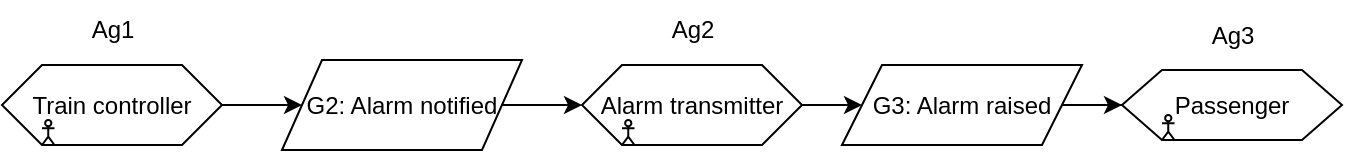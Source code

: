 <mxfile version="24.6.4" type="device">
  <diagram name="Page-1" id="5K9vL4oTpxFg9tlrEJE_">
    <mxGraphModel dx="53" dy="30" grid="1" gridSize="10" guides="1" tooltips="1" connect="1" arrows="1" fold="1" page="1" pageScale="1" pageWidth="850" pageHeight="1100" math="0" shadow="0">
      <root>
        <mxCell id="0" />
        <mxCell id="1" parent="0" />
        <mxCell id="iZffCRmwv_TEO91frqqk-8" style="edgeStyle=orthogonalEdgeStyle;rounded=0;orthogonalLoop=1;jettySize=auto;html=1;" edge="1" parent="1" source="iZffCRmwv_TEO91frqqk-1" target="iZffCRmwv_TEO91frqqk-4">
          <mxGeometry relative="1" as="geometry" />
        </mxCell>
        <mxCell id="iZffCRmwv_TEO91frqqk-1" value="Train controller" style="shape=hexagon;perimeter=hexagonPerimeter2;whiteSpace=wrap;html=1;fixedSize=1;" vertex="1" parent="1">
          <mxGeometry x="110" y="92.5" width="110" height="40" as="geometry" />
        </mxCell>
        <mxCell id="iZffCRmwv_TEO91frqqk-10" value="" style="edgeStyle=orthogonalEdgeStyle;rounded=0;orthogonalLoop=1;jettySize=auto;html=1;" edge="1" parent="1" source="iZffCRmwv_TEO91frqqk-2" target="iZffCRmwv_TEO91frqqk-5">
          <mxGeometry relative="1" as="geometry" />
        </mxCell>
        <mxCell id="iZffCRmwv_TEO91frqqk-2" value="Alarm transmitter" style="shape=hexagon;perimeter=hexagonPerimeter2;whiteSpace=wrap;html=1;fixedSize=1;" vertex="1" parent="1">
          <mxGeometry x="400" y="92.5" width="110" height="40" as="geometry" />
        </mxCell>
        <mxCell id="iZffCRmwv_TEO91frqqk-3" value="Passenger" style="shape=hexagon;perimeter=hexagonPerimeter2;whiteSpace=wrap;html=1;fixedSize=1;" vertex="1" parent="1">
          <mxGeometry x="670" y="95" width="110" height="35" as="geometry" />
        </mxCell>
        <mxCell id="iZffCRmwv_TEO91frqqk-9" value="" style="edgeStyle=orthogonalEdgeStyle;rounded=0;orthogonalLoop=1;jettySize=auto;html=1;" edge="1" parent="1" source="iZffCRmwv_TEO91frqqk-4" target="iZffCRmwv_TEO91frqqk-2">
          <mxGeometry relative="1" as="geometry" />
        </mxCell>
        <mxCell id="iZffCRmwv_TEO91frqqk-4" value="G2: Alarm notified" style="shape=parallelogram;perimeter=parallelogramPerimeter;whiteSpace=wrap;html=1;fixedSize=1;" vertex="1" parent="1">
          <mxGeometry x="250" y="90" width="120" height="45" as="geometry" />
        </mxCell>
        <mxCell id="iZffCRmwv_TEO91frqqk-11" value="" style="edgeStyle=orthogonalEdgeStyle;rounded=0;orthogonalLoop=1;jettySize=auto;html=1;" edge="1" parent="1" source="iZffCRmwv_TEO91frqqk-5" target="iZffCRmwv_TEO91frqqk-3">
          <mxGeometry relative="1" as="geometry" />
        </mxCell>
        <mxCell id="iZffCRmwv_TEO91frqqk-5" value="G3: Alarm raised" style="shape=parallelogram;perimeter=parallelogramPerimeter;whiteSpace=wrap;html=1;fixedSize=1;" vertex="1" parent="1">
          <mxGeometry x="530" y="92.5" width="120" height="40" as="geometry" />
        </mxCell>
        <mxCell id="iZffCRmwv_TEO91frqqk-12" value="Ag2" style="text;html=1;align=center;verticalAlign=middle;resizable=0;points=[];autosize=1;strokeColor=none;fillColor=none;" vertex="1" parent="1">
          <mxGeometry x="435" y="60" width="40" height="30" as="geometry" />
        </mxCell>
        <mxCell id="iZffCRmwv_TEO91frqqk-13" value="Ag3" style="text;html=1;align=center;verticalAlign=middle;resizable=0;points=[];autosize=1;strokeColor=none;fillColor=none;" vertex="1" parent="1">
          <mxGeometry x="705" y="62.5" width="40" height="30" as="geometry" />
        </mxCell>
        <mxCell id="iZffCRmwv_TEO91frqqk-14" value="" style="shape=umlActor;verticalLabelPosition=bottom;verticalAlign=top;html=1;outlineConnect=0;" vertex="1" parent="1">
          <mxGeometry x="420" y="120" width="6.25" height="12.5" as="geometry" />
        </mxCell>
        <mxCell id="iZffCRmwv_TEO91frqqk-15" value="" style="shape=umlActor;verticalLabelPosition=bottom;verticalAlign=top;html=1;outlineConnect=0;" vertex="1" parent="1">
          <mxGeometry x="690" y="117.5" width="6.25" height="12.5" as="geometry" />
        </mxCell>
        <mxCell id="iZffCRmwv_TEO91frqqk-16" value="Ag1" style="text;html=1;align=center;verticalAlign=middle;resizable=0;points=[];autosize=1;strokeColor=none;fillColor=none;" vertex="1" parent="1">
          <mxGeometry x="145" y="60" width="40" height="30" as="geometry" />
        </mxCell>
        <mxCell id="iZffCRmwv_TEO91frqqk-17" value="" style="shape=umlActor;verticalLabelPosition=bottom;verticalAlign=top;html=1;outlineConnect=0;" vertex="1" parent="1">
          <mxGeometry x="130" y="120" width="6.25" height="12.5" as="geometry" />
        </mxCell>
      </root>
    </mxGraphModel>
  </diagram>
</mxfile>
